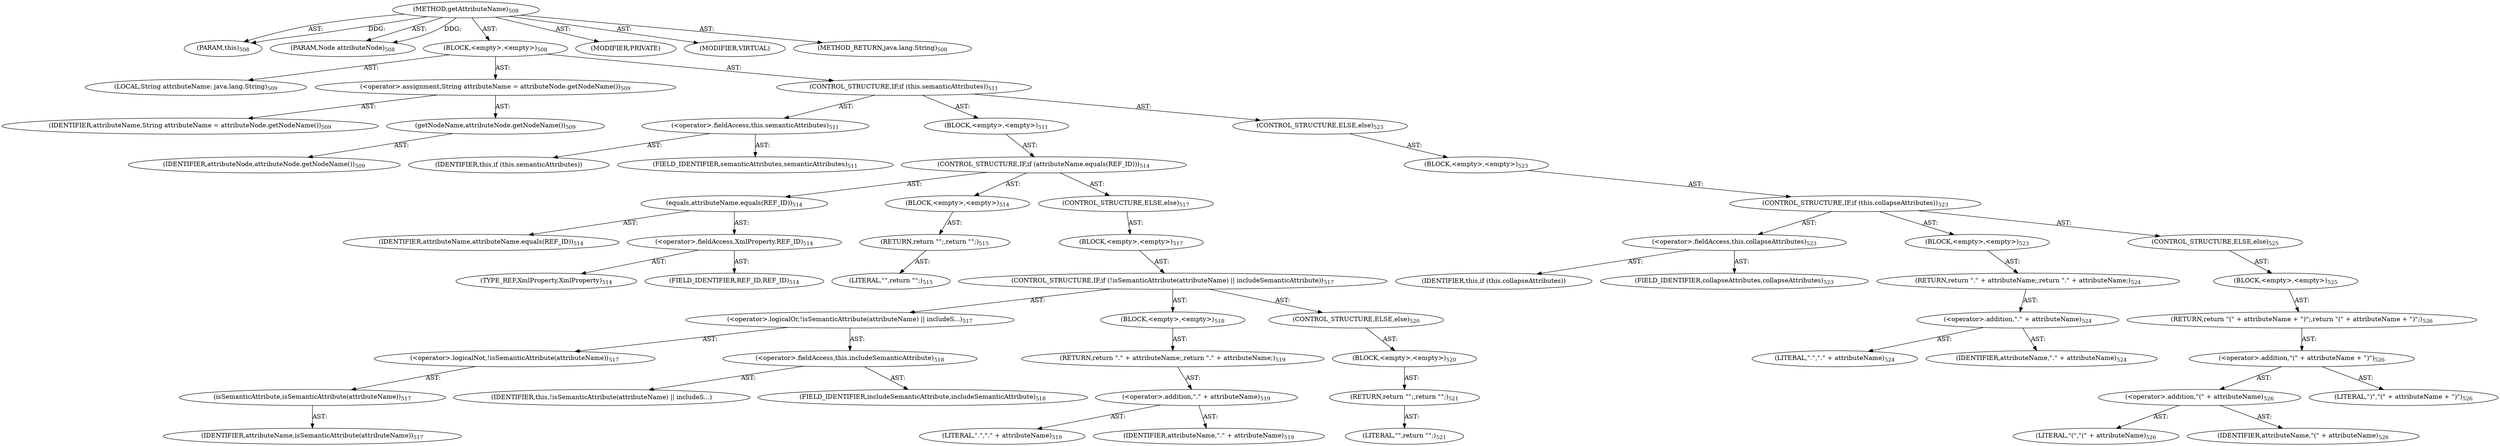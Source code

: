 digraph "getAttributeName" {  
"111669149703" [label = <(METHOD,getAttributeName)<SUB>508</SUB>> ]
"115964117028" [label = <(PARAM,this)<SUB>508</SUB>> ]
"115964117029" [label = <(PARAM,Node attributeNode)<SUB>508</SUB>> ]
"25769803828" [label = <(BLOCK,&lt;empty&gt;,&lt;empty&gt;)<SUB>508</SUB>> ]
"94489280544" [label = <(LOCAL,String attributeName: java.lang.String)<SUB>509</SUB>> ]
"30064771322" [label = <(&lt;operator&gt;.assignment,String attributeName = attributeNode.getNodeName())<SUB>509</SUB>> ]
"68719476985" [label = <(IDENTIFIER,attributeName,String attributeName = attributeNode.getNodeName())<SUB>509</SUB>> ]
"30064771323" [label = <(getNodeName,attributeNode.getNodeName())<SUB>509</SUB>> ]
"68719476986" [label = <(IDENTIFIER,attributeNode,attributeNode.getNodeName())<SUB>509</SUB>> ]
"47244640297" [label = <(CONTROL_STRUCTURE,IF,if (this.semanticAttributes))<SUB>511</SUB>> ]
"30064771324" [label = <(&lt;operator&gt;.fieldAccess,this.semanticAttributes)<SUB>511</SUB>> ]
"68719476987" [label = <(IDENTIFIER,this,if (this.semanticAttributes))> ]
"55834574888" [label = <(FIELD_IDENTIFIER,semanticAttributes,semanticAttributes)<SUB>511</SUB>> ]
"25769803829" [label = <(BLOCK,&lt;empty&gt;,&lt;empty&gt;)<SUB>511</SUB>> ]
"47244640298" [label = <(CONTROL_STRUCTURE,IF,if (attributeName.equals(REF_ID)))<SUB>514</SUB>> ]
"30064771325" [label = <(equals,attributeName.equals(REF_ID))<SUB>514</SUB>> ]
"68719476988" [label = <(IDENTIFIER,attributeName,attributeName.equals(REF_ID))<SUB>514</SUB>> ]
"30064771326" [label = <(&lt;operator&gt;.fieldAccess,XmlProperty.REF_ID)<SUB>514</SUB>> ]
"180388626445" [label = <(TYPE_REF,XmlProperty,XmlProperty)<SUB>514</SUB>> ]
"55834574889" [label = <(FIELD_IDENTIFIER,REF_ID,REF_ID)<SUB>514</SUB>> ]
"25769803830" [label = <(BLOCK,&lt;empty&gt;,&lt;empty&gt;)<SUB>514</SUB>> ]
"146028888065" [label = <(RETURN,return &quot;&quot;;,return &quot;&quot;;)<SUB>515</SUB>> ]
"90194313261" [label = <(LITERAL,&quot;&quot;,return &quot;&quot;;)<SUB>515</SUB>> ]
"47244640299" [label = <(CONTROL_STRUCTURE,ELSE,else)<SUB>517</SUB>> ]
"25769803831" [label = <(BLOCK,&lt;empty&gt;,&lt;empty&gt;)<SUB>517</SUB>> ]
"47244640300" [label = <(CONTROL_STRUCTURE,IF,if (!isSemanticAttribute(attributeName) || includeSemanticAttribute))<SUB>517</SUB>> ]
"30064771327" [label = <(&lt;operator&gt;.logicalOr,!isSemanticAttribute(attributeName) || includeS...)<SUB>517</SUB>> ]
"30064771328" [label = <(&lt;operator&gt;.logicalNot,!isSemanticAttribute(attributeName))<SUB>517</SUB>> ]
"30064771329" [label = <(isSemanticAttribute,isSemanticAttribute(attributeName))<SUB>517</SUB>> ]
"68719476989" [label = <(IDENTIFIER,attributeName,isSemanticAttribute(attributeName))<SUB>517</SUB>> ]
"30064771330" [label = <(&lt;operator&gt;.fieldAccess,this.includeSemanticAttribute)<SUB>518</SUB>> ]
"68719476990" [label = <(IDENTIFIER,this,!isSemanticAttribute(attributeName) || includeS...)> ]
"55834574890" [label = <(FIELD_IDENTIFIER,includeSemanticAttribute,includeSemanticAttribute)<SUB>518</SUB>> ]
"25769803832" [label = <(BLOCK,&lt;empty&gt;,&lt;empty&gt;)<SUB>518</SUB>> ]
"146028888066" [label = <(RETURN,return &quot;.&quot; + attributeName;,return &quot;.&quot; + attributeName;)<SUB>519</SUB>> ]
"30064771331" [label = <(&lt;operator&gt;.addition,&quot;.&quot; + attributeName)<SUB>519</SUB>> ]
"90194313262" [label = <(LITERAL,&quot;.&quot;,&quot;.&quot; + attributeName)<SUB>519</SUB>> ]
"68719476991" [label = <(IDENTIFIER,attributeName,&quot;.&quot; + attributeName)<SUB>519</SUB>> ]
"47244640301" [label = <(CONTROL_STRUCTURE,ELSE,else)<SUB>520</SUB>> ]
"25769803833" [label = <(BLOCK,&lt;empty&gt;,&lt;empty&gt;)<SUB>520</SUB>> ]
"146028888067" [label = <(RETURN,return &quot;&quot;;,return &quot;&quot;;)<SUB>521</SUB>> ]
"90194313263" [label = <(LITERAL,&quot;&quot;,return &quot;&quot;;)<SUB>521</SUB>> ]
"47244640302" [label = <(CONTROL_STRUCTURE,ELSE,else)<SUB>523</SUB>> ]
"25769803834" [label = <(BLOCK,&lt;empty&gt;,&lt;empty&gt;)<SUB>523</SUB>> ]
"47244640303" [label = <(CONTROL_STRUCTURE,IF,if (this.collapseAttributes))<SUB>523</SUB>> ]
"30064771332" [label = <(&lt;operator&gt;.fieldAccess,this.collapseAttributes)<SUB>523</SUB>> ]
"68719476992" [label = <(IDENTIFIER,this,if (this.collapseAttributes))> ]
"55834574891" [label = <(FIELD_IDENTIFIER,collapseAttributes,collapseAttributes)<SUB>523</SUB>> ]
"25769803835" [label = <(BLOCK,&lt;empty&gt;,&lt;empty&gt;)<SUB>523</SUB>> ]
"146028888068" [label = <(RETURN,return &quot;.&quot; + attributeName;,return &quot;.&quot; + attributeName;)<SUB>524</SUB>> ]
"30064771333" [label = <(&lt;operator&gt;.addition,&quot;.&quot; + attributeName)<SUB>524</SUB>> ]
"90194313264" [label = <(LITERAL,&quot;.&quot;,&quot;.&quot; + attributeName)<SUB>524</SUB>> ]
"68719476993" [label = <(IDENTIFIER,attributeName,&quot;.&quot; + attributeName)<SUB>524</SUB>> ]
"47244640304" [label = <(CONTROL_STRUCTURE,ELSE,else)<SUB>525</SUB>> ]
"25769803836" [label = <(BLOCK,&lt;empty&gt;,&lt;empty&gt;)<SUB>525</SUB>> ]
"146028888069" [label = <(RETURN,return &quot;(&quot; + attributeName + &quot;)&quot;;,return &quot;(&quot; + attributeName + &quot;)&quot;;)<SUB>526</SUB>> ]
"30064771334" [label = <(&lt;operator&gt;.addition,&quot;(&quot; + attributeName + &quot;)&quot;)<SUB>526</SUB>> ]
"30064771335" [label = <(&lt;operator&gt;.addition,&quot;(&quot; + attributeName)<SUB>526</SUB>> ]
"90194313265" [label = <(LITERAL,&quot;(&quot;,&quot;(&quot; + attributeName)<SUB>526</SUB>> ]
"68719476994" [label = <(IDENTIFIER,attributeName,&quot;(&quot; + attributeName)<SUB>526</SUB>> ]
"90194313266" [label = <(LITERAL,&quot;)&quot;,&quot;(&quot; + attributeName + &quot;)&quot;)<SUB>526</SUB>> ]
"133143986213" [label = <(MODIFIER,PRIVATE)> ]
"133143986214" [label = <(MODIFIER,VIRTUAL)> ]
"128849018887" [label = <(METHOD_RETURN,java.lang.String)<SUB>508</SUB>> ]
  "111669149703" -> "115964117028"  [ label = "AST: "] 
  "111669149703" -> "115964117029"  [ label = "AST: "] 
  "111669149703" -> "25769803828"  [ label = "AST: "] 
  "111669149703" -> "133143986213"  [ label = "AST: "] 
  "111669149703" -> "133143986214"  [ label = "AST: "] 
  "111669149703" -> "128849018887"  [ label = "AST: "] 
  "25769803828" -> "94489280544"  [ label = "AST: "] 
  "25769803828" -> "30064771322"  [ label = "AST: "] 
  "25769803828" -> "47244640297"  [ label = "AST: "] 
  "30064771322" -> "68719476985"  [ label = "AST: "] 
  "30064771322" -> "30064771323"  [ label = "AST: "] 
  "30064771323" -> "68719476986"  [ label = "AST: "] 
  "47244640297" -> "30064771324"  [ label = "AST: "] 
  "47244640297" -> "25769803829"  [ label = "AST: "] 
  "47244640297" -> "47244640302"  [ label = "AST: "] 
  "30064771324" -> "68719476987"  [ label = "AST: "] 
  "30064771324" -> "55834574888"  [ label = "AST: "] 
  "25769803829" -> "47244640298"  [ label = "AST: "] 
  "47244640298" -> "30064771325"  [ label = "AST: "] 
  "47244640298" -> "25769803830"  [ label = "AST: "] 
  "47244640298" -> "47244640299"  [ label = "AST: "] 
  "30064771325" -> "68719476988"  [ label = "AST: "] 
  "30064771325" -> "30064771326"  [ label = "AST: "] 
  "30064771326" -> "180388626445"  [ label = "AST: "] 
  "30064771326" -> "55834574889"  [ label = "AST: "] 
  "25769803830" -> "146028888065"  [ label = "AST: "] 
  "146028888065" -> "90194313261"  [ label = "AST: "] 
  "47244640299" -> "25769803831"  [ label = "AST: "] 
  "25769803831" -> "47244640300"  [ label = "AST: "] 
  "47244640300" -> "30064771327"  [ label = "AST: "] 
  "47244640300" -> "25769803832"  [ label = "AST: "] 
  "47244640300" -> "47244640301"  [ label = "AST: "] 
  "30064771327" -> "30064771328"  [ label = "AST: "] 
  "30064771327" -> "30064771330"  [ label = "AST: "] 
  "30064771328" -> "30064771329"  [ label = "AST: "] 
  "30064771329" -> "68719476989"  [ label = "AST: "] 
  "30064771330" -> "68719476990"  [ label = "AST: "] 
  "30064771330" -> "55834574890"  [ label = "AST: "] 
  "25769803832" -> "146028888066"  [ label = "AST: "] 
  "146028888066" -> "30064771331"  [ label = "AST: "] 
  "30064771331" -> "90194313262"  [ label = "AST: "] 
  "30064771331" -> "68719476991"  [ label = "AST: "] 
  "47244640301" -> "25769803833"  [ label = "AST: "] 
  "25769803833" -> "146028888067"  [ label = "AST: "] 
  "146028888067" -> "90194313263"  [ label = "AST: "] 
  "47244640302" -> "25769803834"  [ label = "AST: "] 
  "25769803834" -> "47244640303"  [ label = "AST: "] 
  "47244640303" -> "30064771332"  [ label = "AST: "] 
  "47244640303" -> "25769803835"  [ label = "AST: "] 
  "47244640303" -> "47244640304"  [ label = "AST: "] 
  "30064771332" -> "68719476992"  [ label = "AST: "] 
  "30064771332" -> "55834574891"  [ label = "AST: "] 
  "25769803835" -> "146028888068"  [ label = "AST: "] 
  "146028888068" -> "30064771333"  [ label = "AST: "] 
  "30064771333" -> "90194313264"  [ label = "AST: "] 
  "30064771333" -> "68719476993"  [ label = "AST: "] 
  "47244640304" -> "25769803836"  [ label = "AST: "] 
  "25769803836" -> "146028888069"  [ label = "AST: "] 
  "146028888069" -> "30064771334"  [ label = "AST: "] 
  "30064771334" -> "30064771335"  [ label = "AST: "] 
  "30064771334" -> "90194313266"  [ label = "AST: "] 
  "30064771335" -> "90194313265"  [ label = "AST: "] 
  "30064771335" -> "68719476994"  [ label = "AST: "] 
  "111669149703" -> "115964117028"  [ label = "DDG: "] 
  "111669149703" -> "115964117029"  [ label = "DDG: "] 
}
